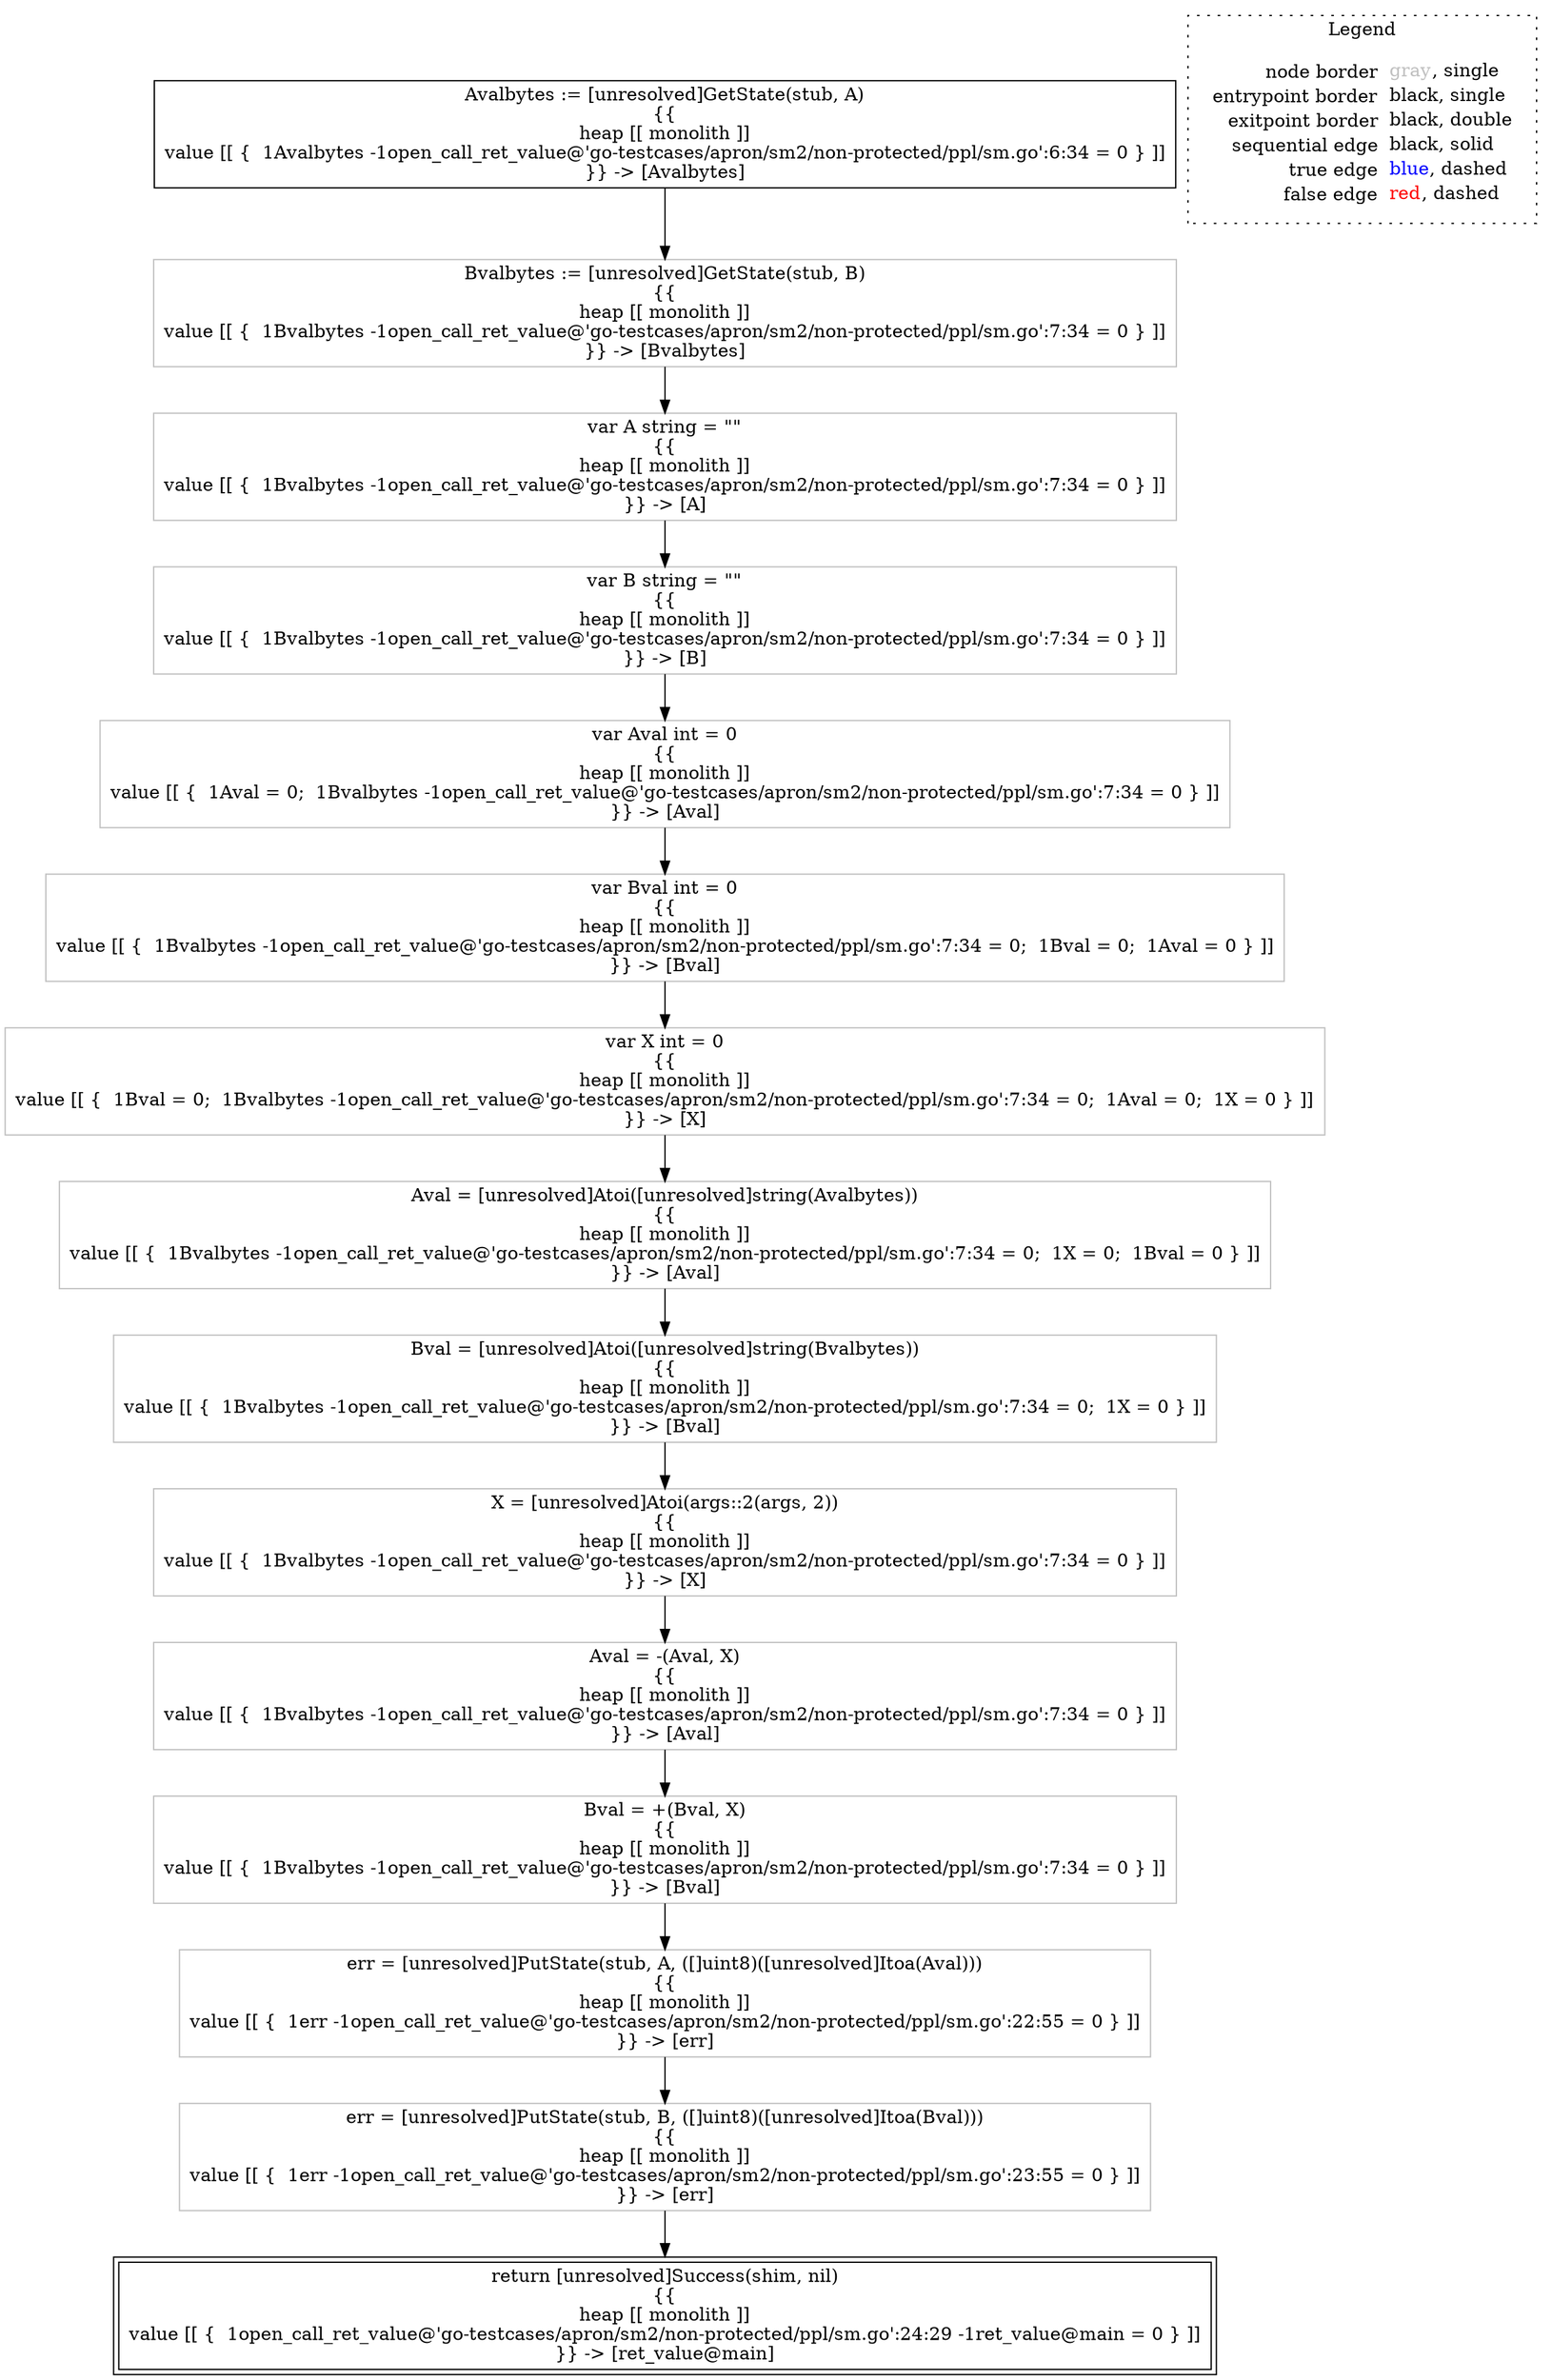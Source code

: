 digraph {
	"node0" [shape="rect",color="black",label=<Avalbytes := [unresolved]GetState(stub, A)<BR/>{{<BR/>heap [[ monolith ]]<BR/>value [[ {  1Avalbytes -1open_call_ret_value@'go-testcases/apron/sm2/non-protected/ppl/sm.go':6:34 = 0 } ]]<BR/>}} -&gt; [Avalbytes]>];
	"node1" [shape="rect",color="gray",label=<Aval = -(Aval, X)<BR/>{{<BR/>heap [[ monolith ]]<BR/>value [[ {  1Bvalbytes -1open_call_ret_value@'go-testcases/apron/sm2/non-protected/ppl/sm.go':7:34 = 0 } ]]<BR/>}} -&gt; [Aval]>];
	"node2" [shape="rect",color="gray",label=<var X int = 0<BR/>{{<BR/>heap [[ monolith ]]<BR/>value [[ {  1Bval = 0;  1Bvalbytes -1open_call_ret_value@'go-testcases/apron/sm2/non-protected/ppl/sm.go':7:34 = 0;  1Aval = 0;  1X = 0 } ]]<BR/>}} -&gt; [X]>];
	"node3" [shape="rect",color="gray",label=<Bval = [unresolved]Atoi([unresolved]string(Bvalbytes))<BR/>{{<BR/>heap [[ monolith ]]<BR/>value [[ {  1Bvalbytes -1open_call_ret_value@'go-testcases/apron/sm2/non-protected/ppl/sm.go':7:34 = 0;  1X = 0 } ]]<BR/>}} -&gt; [Bval]>];
	"node4" [shape="rect",color="black",peripheries="2",label=<return [unresolved]Success(shim, nil)<BR/>{{<BR/>heap [[ monolith ]]<BR/>value [[ {  1open_call_ret_value@'go-testcases/apron/sm2/non-protected/ppl/sm.go':24:29 -1ret_value@main = 0 } ]]<BR/>}} -&gt; [ret_value@main]>];
	"node5" [shape="rect",color="gray",label=<Aval = [unresolved]Atoi([unresolved]string(Avalbytes))<BR/>{{<BR/>heap [[ monolith ]]<BR/>value [[ {  1Bvalbytes -1open_call_ret_value@'go-testcases/apron/sm2/non-protected/ppl/sm.go':7:34 = 0;  1X = 0;  1Bval = 0 } ]]<BR/>}} -&gt; [Aval]>];
	"node6" [shape="rect",color="gray",label=<err = [unresolved]PutState(stub, A, ([]uint8)([unresolved]Itoa(Aval)))<BR/>{{<BR/>heap [[ monolith ]]<BR/>value [[ {  1err -1open_call_ret_value@'go-testcases/apron/sm2/non-protected/ppl/sm.go':22:55 = 0 } ]]<BR/>}} -&gt; [err]>];
	"node7" [shape="rect",color="gray",label=<err = [unresolved]PutState(stub, B, ([]uint8)([unresolved]Itoa(Bval)))<BR/>{{<BR/>heap [[ monolith ]]<BR/>value [[ {  1err -1open_call_ret_value@'go-testcases/apron/sm2/non-protected/ppl/sm.go':23:55 = 0 } ]]<BR/>}} -&gt; [err]>];
	"node8" [shape="rect",color="gray",label=<var B string = &quot;&quot;<BR/>{{<BR/>heap [[ monolith ]]<BR/>value [[ {  1Bvalbytes -1open_call_ret_value@'go-testcases/apron/sm2/non-protected/ppl/sm.go':7:34 = 0 } ]]<BR/>}} -&gt; [B]>];
	"node9" [shape="rect",color="gray",label=<Bvalbytes := [unresolved]GetState(stub, B)<BR/>{{<BR/>heap [[ monolith ]]<BR/>value [[ {  1Bvalbytes -1open_call_ret_value@'go-testcases/apron/sm2/non-protected/ppl/sm.go':7:34 = 0 } ]]<BR/>}} -&gt; [Bvalbytes]>];
	"node10" [shape="rect",color="gray",label=<X = [unresolved]Atoi(args::2(args, 2))<BR/>{{<BR/>heap [[ monolith ]]<BR/>value [[ {  1Bvalbytes -1open_call_ret_value@'go-testcases/apron/sm2/non-protected/ppl/sm.go':7:34 = 0 } ]]<BR/>}} -&gt; [X]>];
	"node11" [shape="rect",color="gray",label=<var A string = &quot;&quot;<BR/>{{<BR/>heap [[ monolith ]]<BR/>value [[ {  1Bvalbytes -1open_call_ret_value@'go-testcases/apron/sm2/non-protected/ppl/sm.go':7:34 = 0 } ]]<BR/>}} -&gt; [A]>];
	"node12" [shape="rect",color="gray",label=<var Aval int = 0<BR/>{{<BR/>heap [[ monolith ]]<BR/>value [[ {  1Aval = 0;  1Bvalbytes -1open_call_ret_value@'go-testcases/apron/sm2/non-protected/ppl/sm.go':7:34 = 0 } ]]<BR/>}} -&gt; [Aval]>];
	"node13" [shape="rect",color="gray",label=<var Bval int = 0<BR/>{{<BR/>heap [[ monolith ]]<BR/>value [[ {  1Bvalbytes -1open_call_ret_value@'go-testcases/apron/sm2/non-protected/ppl/sm.go':7:34 = 0;  1Bval = 0;  1Aval = 0 } ]]<BR/>}} -&gt; [Bval]>];
	"node14" [shape="rect",color="gray",label=<Bval = +(Bval, X)<BR/>{{<BR/>heap [[ monolith ]]<BR/>value [[ {  1Bvalbytes -1open_call_ret_value@'go-testcases/apron/sm2/non-protected/ppl/sm.go':7:34 = 0 } ]]<BR/>}} -&gt; [Bval]>];
	"node0" -> "node9" [color="black"];
	"node1" -> "node14" [color="black"];
	"node2" -> "node5" [color="black"];
	"node3" -> "node10" [color="black"];
	"node5" -> "node3" [color="black"];
	"node6" -> "node7" [color="black"];
	"node7" -> "node4" [color="black"];
	"node8" -> "node12" [color="black"];
	"node9" -> "node11" [color="black"];
	"node10" -> "node1" [color="black"];
	"node11" -> "node8" [color="black"];
	"node12" -> "node13" [color="black"];
	"node13" -> "node2" [color="black"];
	"node14" -> "node6" [color="black"];
subgraph cluster_legend {
	label="Legend";
	style=dotted;
	node [shape=plaintext];
	"legend" [label=<<table border="0" cellpadding="2" cellspacing="0" cellborder="0"><tr><td align="right">node border&nbsp;</td><td align="left"><font color="gray">gray</font>, single</td></tr><tr><td align="right">entrypoint border&nbsp;</td><td align="left"><font color="black">black</font>, single</td></tr><tr><td align="right">exitpoint border&nbsp;</td><td align="left"><font color="black">black</font>, double</td></tr><tr><td align="right">sequential edge&nbsp;</td><td align="left"><font color="black">black</font>, solid</td></tr><tr><td align="right">true edge&nbsp;</td><td align="left"><font color="blue">blue</font>, dashed</td></tr><tr><td align="right">false edge&nbsp;</td><td align="left"><font color="red">red</font>, dashed</td></tr></table>>];
}

}
